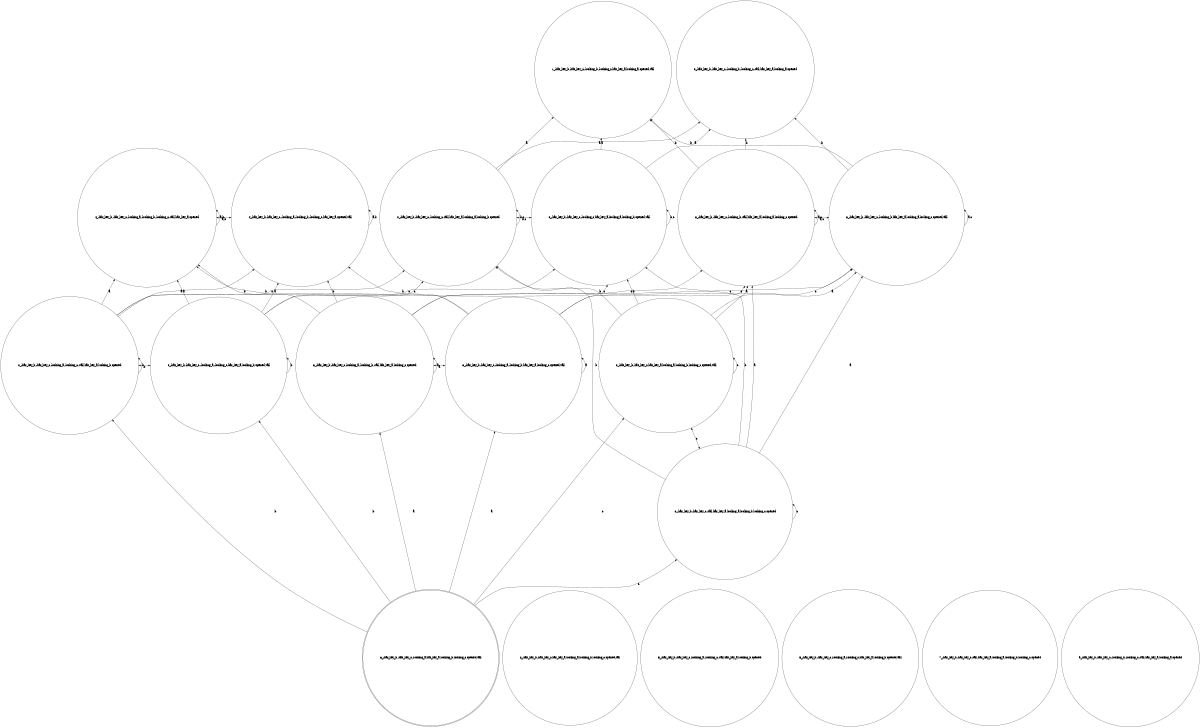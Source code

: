 digraph K_structure{
	rankdir=BT;
	size="8,5"
//WORLDS List:
	node [shape = circle] "0_-has_key_b,-has_key_c,-looking_c,-tail,has_key_a,looking_a,looking_b,opened";// (,-has_key_b,-has_key_c,-looking_c,-tail,has_key_a,looking_a,looking_b,opened)
	node [shape = circle] "1_-has_key_b,-has_key_c,-looking_b,-looking_c,has_key_a,looking_a,opened,tail";// (,-has_key_b,-has_key_c,-looking_b,-looking_c,has_key_a,looking_a,opened,tail)
	node [shape = circle] "0_-has_key_b,-has_key_c,-looking_c,has_key_a,looking_a,looking_b,opened,tail";// (,-has_key_b,-has_key_c,-looking_c,has_key_a,looking_a,looking_b,opened,tail)
	node [shape = circle] "2_-has_key_b,-has_key_c,has_key_a,looking_a,looking_b,looking_c,opened,tail";// (,-has_key_b,-has_key_c,has_key_a,looking_a,looking_b,looking_c,opened,tail)
	node [shape = circle] "3_-has_key_b,-has_key_c,-looking_a,-looking_b,has_key_a,looking_c,opened,tail";// (,-has_key_b,-has_key_c,-looking_a,-looking_b,has_key_a,looking_c,opened,tail)
	node [shape = circle] "4_-has_key_b,-has_key_c,-looking_a,-looking_b,-looking_c,has_key_a,opened,tail";// (,-has_key_b,-has_key_c,-looking_a,-looking_b,-looking_c,has_key_a,opened,tail)
	node [shape = circle] "5_-has_key_b,-has_key_c,-looking_a,-looking_c,-tail,has_key_a,looking_b,opened";// (,-has_key_b,-has_key_c,-looking_a,-looking_c,-tail,has_key_a,looking_b,opened)
	node [shape = circle] "5_-has_key_b,-has_key_c,-looking_a,-looking_c,has_key_a,looking_b,opened,tail";// (,-has_key_b,-has_key_c,-looking_a,-looking_c,has_key_a,looking_b,opened,tail)
	node [shape = doublecircle] "6_-has_key_b,-has_key_c,-looking_a,has_key_a,looking_b,looking_c,opened,tail";// (,-has_key_b,-has_key_c,-looking_a,has_key_a,looking_b,looking_c,opened,tail)
	node [shape = circle] "7_-has_key_b,-has_key_c,-tail,has_key_a,looking_a,looking_b,looking_c,opened";// (,-has_key_b,-has_key_c,-tail,has_key_a,looking_a,looking_b,looking_c,opened)
	node [shape = circle] "8_-has_key_b,-has_key_c,-looking_b,has_key_a,looking_a,looking_c,opened,tail";// (,-has_key_b,-has_key_c,-looking_b,has_key_a,looking_a,looking_c,opened,tail)
	node [shape = circle] "3_-has_key_b,-has_key_c,-looking_a,-looking_b,-tail,has_key_a,looking_c,opened";// (,-has_key_b,-has_key_c,-looking_a,-looking_b,-tail,has_key_a,looking_c,opened)
	node [shape = circle] "9_-has_key_b,-has_key_c,-looking_b,-looking_c,-tail,has_key_a,looking_a,opened";// (,-has_key_b,-has_key_c,-looking_b,-looking_c,-tail,has_key_a,looking_a,opened)
	node [shape = circle] "4_-has_key_b,-has_key_c,-looking_a,-looking_b,-looking_c,-tail,has_key_a,opened";// (,-has_key_b,-has_key_c,-looking_a,-looking_b,-looking_c,-tail,has_key_a,opened)
	node [shape = circle] "8_-has_key_b,-has_key_c,-looking_b,-tail,has_key_a,looking_a,looking_c,opened";// (,-has_key_b,-has_key_c,-looking_b,-tail,has_key_a,looking_a,looking_c,opened)


//RANKS List:
	{rank = same; "4_-has_key_b,-has_key_c,-looking_a,-looking_b,-looking_c,has_key_a,opened,tail"; "4_-has_key_b,-has_key_c,-looking_a,-looking_b,-looking_c,-tail,has_key_a,opened"; }
	{rank = same; "3_-has_key_b,-has_key_c,-looking_a,-looking_b,has_key_a,looking_c,opened,tail"; "3_-has_key_b,-has_key_c,-looking_a,-looking_b,-tail,has_key_a,looking_c,opened"; }
	{rank = same; "6_-has_key_b,-has_key_c,-looking_a,has_key_a,looking_b,looking_c,opened,tail"; }
	{rank = same; "8_-has_key_b,-has_key_c,-looking_b,has_key_a,looking_a,looking_c,opened,tail"; "8_-has_key_b,-has_key_c,-looking_b,-tail,has_key_a,looking_a,looking_c,opened"; }
	{rank = same; "1_-has_key_b,-has_key_c,-looking_b,-looking_c,has_key_a,looking_a,opened,tail"; }
	{rank = same; "0_-has_key_b,-has_key_c,-looking_b,-looking_c,-tail,has_key_a,looking_a,opened"; }
	{rank = same; "0_-has_key_b,-has_key_c,-looking_c,-tail,has_key_a,looking_a,looking_b,opened"; "0_-has_key_b,-has_key_c,-looking_c,has_key_a,looking_a,looking_b,opened,tail"; }
	{rank = same; "0_-has_key_b,-has_key_c,-looking_a,-looking_c,-tail,has_key_a,looking_b,opened"; "0_-has_key_b,-has_key_c,-looking_a,-looking_c,has_key_a,looking_b,opened,tail"; }
	{rank = same; "0_-has_key_b,-has_key_c,has_key_a,looking_a,looking_b,looking_c,opened,tail"; }
	{rank = same; "0_-has_key_b,-has_key_c,-tail,has_key_a,looking_a,looking_b,looking_c,opened"; }


//EDGES List:
	"0_-has_key_b,-has_key_c,-looking_a,-looking_c,-tail,has_key_a,looking_b,opened" -> "0_-has_key_b,-has_key_c,-looking_a,-looking_c,-tail,has_key_a,looking_b,opened" [ label = "b" ];
	"0_-has_key_b,-has_key_c,-looking_a,-looking_c,-tail,has_key_a,looking_b,opened" -> "0_-has_key_b,-has_key_c,-looking_c,-tail,has_key_a,looking_a,looking_b,opened" [ label = "c" ];
	"0_-has_key_b,-has_key_c,-looking_a,-looking_c,-tail,has_key_a,looking_b,opened" -> "0_-has_key_b,-has_key_c,-looking_c,has_key_a,looking_a,looking_b,opened,tail" [ label = "c" ];
	"0_-has_key_b,-has_key_c,-looking_a,-looking_c,-tail,has_key_a,looking_b,opened" -> "4_-has_key_b,-has_key_c,-looking_a,-looking_b,-looking_c,-tail,has_key_a,opened" [ label = "a" ];
	"0_-has_key_b,-has_key_c,-looking_a,-looking_c,-tail,has_key_a,looking_b,opened" -> "4_-has_key_b,-has_key_c,-looking_a,-looking_b,-looking_c,has_key_a,opened,tail" [ label = "a" ];
	"0_-has_key_b,-has_key_c,-looking_a,-looking_c,has_key_a,looking_b,opened,tail" -> "0_-has_key_b,-has_key_c,-looking_a,-looking_c,has_key_a,looking_b,opened,tail" [ label = "b" ];
	"0_-has_key_b,-has_key_c,-looking_a,-looking_c,has_key_a,looking_b,opened,tail" -> "0_-has_key_b,-has_key_c,-looking_c,-tail,has_key_a,looking_a,looking_b,opened" [ label = "c" ];
	"0_-has_key_b,-has_key_c,-looking_a,-looking_c,has_key_a,looking_b,opened,tail" -> "0_-has_key_b,-has_key_c,-looking_c,has_key_a,looking_a,looking_b,opened,tail" [ label = "c" ];
	"0_-has_key_b,-has_key_c,-looking_a,-looking_c,has_key_a,looking_b,opened,tail" -> "4_-has_key_b,-has_key_c,-looking_a,-looking_b,-looking_c,-tail,has_key_a,opened" [ label = "a" ];
	"0_-has_key_b,-has_key_c,-looking_a,-looking_c,has_key_a,looking_b,opened,tail" -> "4_-has_key_b,-has_key_c,-looking_a,-looking_b,-looking_c,has_key_a,opened,tail" [ label = "a" ];
	"0_-has_key_b,-has_key_c,-looking_c,-tail,has_key_a,looking_a,looking_b,opened" -> "0_-has_key_b,-has_key_c,-looking_b,-looking_c,-tail,has_key_a,looking_a,opened" [ label = "a" ];
	"0_-has_key_b,-has_key_c,-looking_c,-tail,has_key_a,looking_a,looking_b,opened" -> "0_-has_key_b,-has_key_c,-looking_c,-tail,has_key_a,looking_a,looking_b,opened" [ label = "b,c" ];
	"0_-has_key_b,-has_key_c,-looking_c,-tail,has_key_a,looking_a,looking_b,opened" -> "1_-has_key_b,-has_key_c,-looking_b,-looking_c,has_key_a,looking_a,opened,tail" [ label = "a" ];
	"0_-has_key_b,-has_key_c,-looking_c,has_key_a,looking_a,looking_b,opened,tail" -> "0_-has_key_b,-has_key_c,-looking_b,-looking_c,-tail,has_key_a,looking_a,opened" [ label = "a" ];
	"0_-has_key_b,-has_key_c,-looking_c,has_key_a,looking_a,looking_b,opened,tail" -> "0_-has_key_b,-has_key_c,-looking_c,has_key_a,looking_a,looking_b,opened,tail" [ label = "b,c" ];
	"0_-has_key_b,-has_key_c,-looking_c,has_key_a,looking_a,looking_b,opened,tail" -> "1_-has_key_b,-has_key_c,-looking_b,-looking_c,has_key_a,looking_a,opened,tail" [ label = "a" ];
	"0_-has_key_b,-has_key_c,-tail,has_key_a,looking_a,looking_b,looking_c,opened" -> "0_-has_key_b,-has_key_c,-looking_c,-tail,has_key_a,looking_a,looking_b,opened" [ label = "b" ];
	"0_-has_key_b,-has_key_c,-tail,has_key_a,looking_a,looking_b,looking_c,opened" -> "0_-has_key_b,-has_key_c,-looking_c,has_key_a,looking_a,looking_b,opened,tail" [ label = "b" ];
	"0_-has_key_b,-has_key_c,-tail,has_key_a,looking_a,looking_b,looking_c,opened" -> "0_-has_key_b,-has_key_c,-tail,has_key_a,looking_a,looking_b,looking_c,opened" [ label = "c" ];
	"0_-has_key_b,-has_key_c,-tail,has_key_a,looking_a,looking_b,looking_c,opened" -> "8_-has_key_b,-has_key_c,-looking_b,-tail,has_key_a,looking_a,looking_c,opened" [ label = "a" ];
	"0_-has_key_b,-has_key_c,-tail,has_key_a,looking_a,looking_b,looking_c,opened" -> "8_-has_key_b,-has_key_c,-looking_b,has_key_a,looking_a,looking_c,opened,tail" [ label = "a" ];
	"0_-has_key_b,-has_key_c,has_key_a,looking_a,looking_b,looking_c,opened,tail" -> "0_-has_key_b,-has_key_c,-looking_c,-tail,has_key_a,looking_a,looking_b,opened" [ label = "b" ];
	"0_-has_key_b,-has_key_c,has_key_a,looking_a,looking_b,looking_c,opened,tail" -> "0_-has_key_b,-has_key_c,-looking_c,has_key_a,looking_a,looking_b,opened,tail" [ label = "b" ];
	"0_-has_key_b,-has_key_c,has_key_a,looking_a,looking_b,looking_c,opened,tail" -> "0_-has_key_b,-has_key_c,has_key_a,looking_a,looking_b,looking_c,opened,tail" [ label = "c" ];
	"0_-has_key_b,-has_key_c,has_key_a,looking_a,looking_b,looking_c,opened,tail" -> "8_-has_key_b,-has_key_c,-looking_b,-tail,has_key_a,looking_a,looking_c,opened" [ label = "a" ];
	"0_-has_key_b,-has_key_c,has_key_a,looking_a,looking_b,looking_c,opened,tail" -> "8_-has_key_b,-has_key_c,-looking_b,has_key_a,looking_a,looking_c,opened,tail" [ label = "a" ];
	"3_-has_key_b,-has_key_c,-looking_a,-looking_b,-tail,has_key_a,looking_c,opened" -> "3_-has_key_b,-has_key_c,-looking_a,-looking_b,-tail,has_key_a,looking_c,opened" [ label = "a" ];
	"3_-has_key_b,-has_key_c,-looking_a,-looking_b,-tail,has_key_a,looking_c,opened" -> "4_-has_key_b,-has_key_c,-looking_a,-looking_b,-looking_c,-tail,has_key_a,opened" [ label = "b" ];
	"3_-has_key_b,-has_key_c,-looking_a,-looking_b,-tail,has_key_a,looking_c,opened" -> "4_-has_key_b,-has_key_c,-looking_a,-looking_b,-looking_c,has_key_a,opened,tail" [ label = "b" ];
	"3_-has_key_b,-has_key_c,-looking_a,-looking_b,-tail,has_key_a,looking_c,opened" -> "8_-has_key_b,-has_key_c,-looking_b,-tail,has_key_a,looking_a,looking_c,opened" [ label = "c" ];
	"3_-has_key_b,-has_key_c,-looking_a,-looking_b,-tail,has_key_a,looking_c,opened" -> "8_-has_key_b,-has_key_c,-looking_b,has_key_a,looking_a,looking_c,opened,tail" [ label = "c" ];
	"3_-has_key_b,-has_key_c,-looking_a,-looking_b,has_key_a,looking_c,opened,tail" -> "3_-has_key_b,-has_key_c,-looking_a,-looking_b,has_key_a,looking_c,opened,tail" [ label = "a" ];
	"3_-has_key_b,-has_key_c,-looking_a,-looking_b,has_key_a,looking_c,opened,tail" -> "4_-has_key_b,-has_key_c,-looking_a,-looking_b,-looking_c,-tail,has_key_a,opened" [ label = "b" ];
	"3_-has_key_b,-has_key_c,-looking_a,-looking_b,has_key_a,looking_c,opened,tail" -> "4_-has_key_b,-has_key_c,-looking_a,-looking_b,-looking_c,has_key_a,opened,tail" [ label = "b" ];
	"3_-has_key_b,-has_key_c,-looking_a,-looking_b,has_key_a,looking_c,opened,tail" -> "8_-has_key_b,-has_key_c,-looking_b,-tail,has_key_a,looking_a,looking_c,opened" [ label = "c" ];
	"3_-has_key_b,-has_key_c,-looking_a,-looking_b,has_key_a,looking_c,opened,tail" -> "8_-has_key_b,-has_key_c,-looking_b,has_key_a,looking_a,looking_c,opened,tail" [ label = "c" ];
	"4_-has_key_b,-has_key_c,-looking_a,-looking_b,-looking_c,-tail,has_key_a,opened" -> "4_-has_key_b,-has_key_c,-looking_a,-looking_b,-looking_c,-tail,has_key_a,opened" [ label = "a,b" ];
	"4_-has_key_b,-has_key_c,-looking_a,-looking_b,-looking_c,has_key_a,opened,tail" -> "4_-has_key_b,-has_key_c,-looking_a,-looking_b,-looking_c,has_key_a,opened,tail" [ label = "a,b" ];
	"6_-has_key_b,-has_key_c,-looking_a,has_key_a,looking_b,looking_c,opened,tail" -> "0_-has_key_b,-has_key_c,-looking_a,-looking_c,-tail,has_key_a,looking_b,opened" [ label = "b" ];
	"6_-has_key_b,-has_key_c,-looking_a,has_key_a,looking_b,looking_c,opened,tail" -> "0_-has_key_b,-has_key_c,-looking_a,-looking_c,has_key_a,looking_b,opened,tail" [ label = "b" ];
	"6_-has_key_b,-has_key_c,-looking_a,has_key_a,looking_b,looking_c,opened,tail" -> "0_-has_key_b,-has_key_c,-tail,has_key_a,looking_a,looking_b,looking_c,opened" [ label = "c" ];
	"6_-has_key_b,-has_key_c,-looking_a,has_key_a,looking_b,looking_c,opened,tail" -> "0_-has_key_b,-has_key_c,has_key_a,looking_a,looking_b,looking_c,opened,tail" [ label = "c" ];
	"6_-has_key_b,-has_key_c,-looking_a,has_key_a,looking_b,looking_c,opened,tail" -> "3_-has_key_b,-has_key_c,-looking_a,-looking_b,-tail,has_key_a,looking_c,opened" [ label = "a" ];
	"6_-has_key_b,-has_key_c,-looking_a,has_key_a,looking_b,looking_c,opened,tail" -> "3_-has_key_b,-has_key_c,-looking_a,-looking_b,has_key_a,looking_c,opened,tail" [ label = "a" ];
	"8_-has_key_b,-has_key_c,-looking_b,-tail,has_key_a,looking_a,looking_c,opened" -> "0_-has_key_b,-has_key_c,-looking_b,-looking_c,-tail,has_key_a,looking_a,opened" [ label = "b" ];
	"8_-has_key_b,-has_key_c,-looking_b,-tail,has_key_a,looking_a,looking_c,opened" -> "1_-has_key_b,-has_key_c,-looking_b,-looking_c,has_key_a,looking_a,opened,tail" [ label = "b" ];
	"8_-has_key_b,-has_key_c,-looking_b,-tail,has_key_a,looking_a,looking_c,opened" -> "8_-has_key_b,-has_key_c,-looking_b,-tail,has_key_a,looking_a,looking_c,opened" [ label = "a,c" ];
	"8_-has_key_b,-has_key_c,-looking_b,has_key_a,looking_a,looking_c,opened,tail" -> "0_-has_key_b,-has_key_c,-looking_b,-looking_c,-tail,has_key_a,looking_a,opened" [ label = "b" ];
	"8_-has_key_b,-has_key_c,-looking_b,has_key_a,looking_a,looking_c,opened,tail" -> "1_-has_key_b,-has_key_c,-looking_b,-looking_c,has_key_a,looking_a,opened,tail" [ label = "b" ];
	"8_-has_key_b,-has_key_c,-looking_b,has_key_a,looking_a,looking_c,opened,tail" -> "8_-has_key_b,-has_key_c,-looking_b,has_key_a,looking_a,looking_c,opened,tail" [ label = "a,c" ];
	"0_-has_key_b,-has_key_c,-looking_a,-looking_c,-tail,has_key_a,looking_b,opened" -> "0_-has_key_b,-has_key_c,-looking_a,-looking_c,has_key_a,looking_b,opened,tail" [ dir=both label = "b" ];
	"0_-has_key_b,-has_key_c,-looking_c,-tail,has_key_a,looking_a,looking_b,opened" -> "0_-has_key_b,-has_key_c,-looking_c,has_key_a,looking_a,looking_b,opened,tail" [ dir=both label = "b,c" ];
	"0_-has_key_b,-has_key_c,-tail,has_key_a,looking_a,looking_b,looking_c,opened" -> "0_-has_key_b,-has_key_c,has_key_a,looking_a,looking_b,looking_c,opened,tail" [ dir=both label = "c" ];
	"3_-has_key_b,-has_key_c,-looking_a,-looking_b,-tail,has_key_a,looking_c,opened" -> "3_-has_key_b,-has_key_c,-looking_a,-looking_b,has_key_a,looking_c,opened,tail" [ dir=both label = "a" ];
	"4_-has_key_b,-has_key_c,-looking_a,-looking_b,-looking_c,-tail,has_key_a,opened" -> "4_-has_key_b,-has_key_c,-looking_a,-looking_b,-looking_c,has_key_a,opened,tail" [ dir=both label = "a,b" ];
	"8_-has_key_b,-has_key_c,-looking_b,-tail,has_key_a,looking_a,looking_c,opened" -> "8_-has_key_b,-has_key_c,-looking_b,has_key_a,looking_a,looking_c,opened,tail" [ dir=both label = "a,c" ];
}
